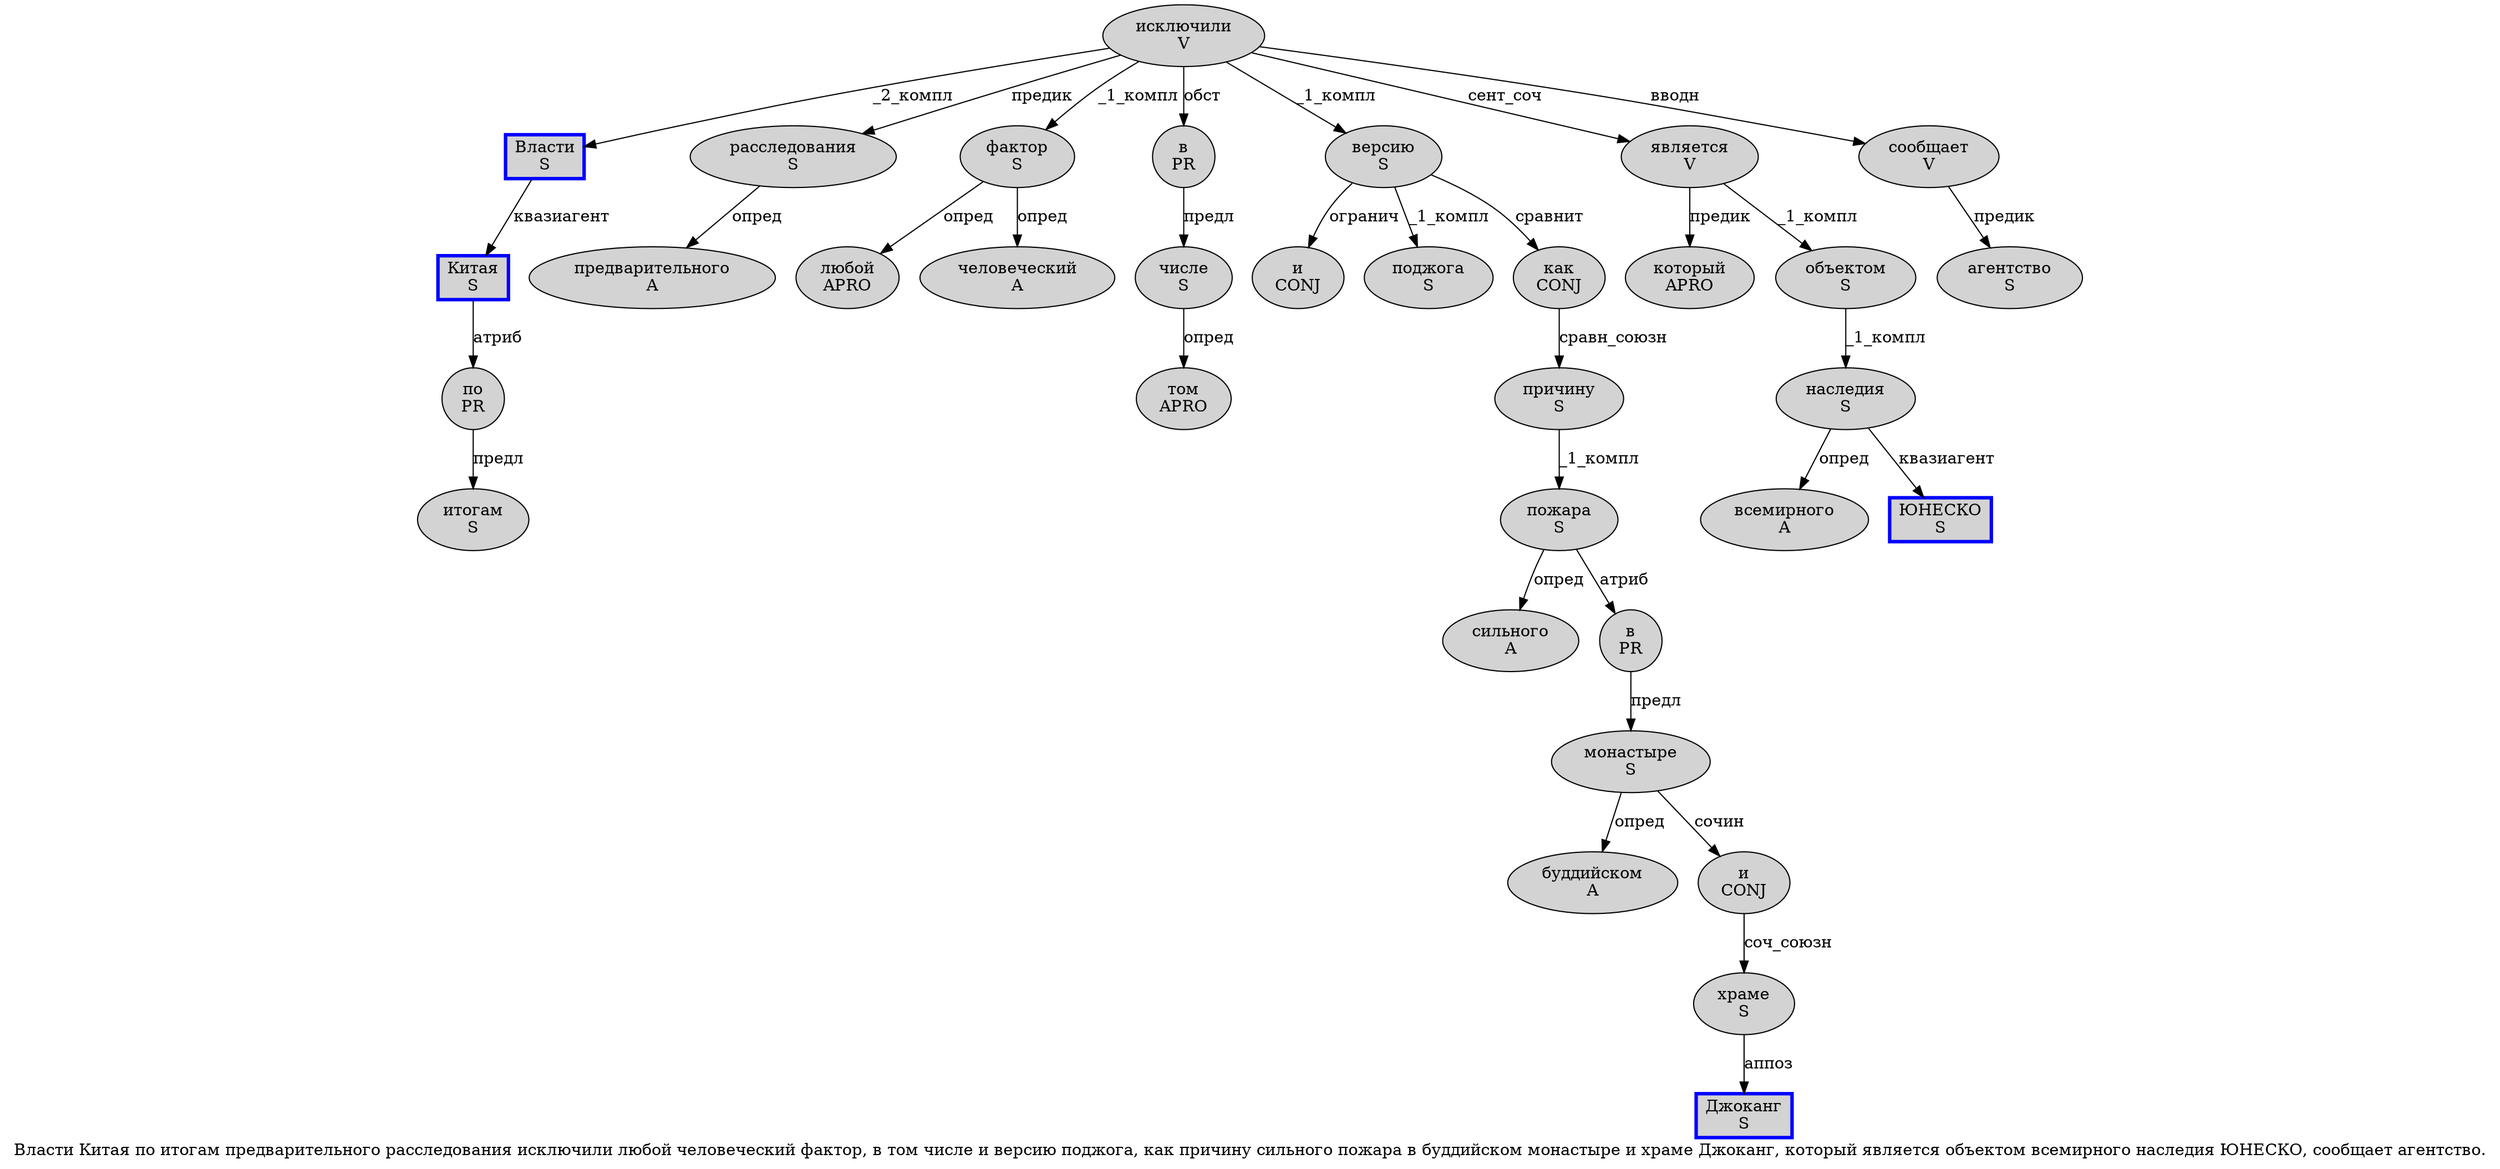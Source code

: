 digraph SENTENCE_1267 {
	graph [label="Власти Китая по итогам предварительного расследования исключили любой человеческий фактор, в том числе и версию поджога, как причину сильного пожара в буддийском монастыре и храме Джоканг, который является объектом всемирного наследия ЮНЕСКО, сообщает агентство."]
	node [style=filled]
		0 [label="Власти
S" color=blue fillcolor=lightgray penwidth=3 shape=box]
		1 [label="Китая
S" color=blue fillcolor=lightgray penwidth=3 shape=box]
		2 [label="по
PR" color="" fillcolor=lightgray penwidth=1 shape=ellipse]
		3 [label="итогам
S" color="" fillcolor=lightgray penwidth=1 shape=ellipse]
		4 [label="предварительного
A" color="" fillcolor=lightgray penwidth=1 shape=ellipse]
		5 [label="расследования
S" color="" fillcolor=lightgray penwidth=1 shape=ellipse]
		6 [label="исключили
V" color="" fillcolor=lightgray penwidth=1 shape=ellipse]
		7 [label="любой
APRO" color="" fillcolor=lightgray penwidth=1 shape=ellipse]
		8 [label="человеческий
A" color="" fillcolor=lightgray penwidth=1 shape=ellipse]
		9 [label="фактор
S" color="" fillcolor=lightgray penwidth=1 shape=ellipse]
		11 [label="в
PR" color="" fillcolor=lightgray penwidth=1 shape=ellipse]
		12 [label="том
APRO" color="" fillcolor=lightgray penwidth=1 shape=ellipse]
		13 [label="числе
S" color="" fillcolor=lightgray penwidth=1 shape=ellipse]
		14 [label="и
CONJ" color="" fillcolor=lightgray penwidth=1 shape=ellipse]
		15 [label="версию
S" color="" fillcolor=lightgray penwidth=1 shape=ellipse]
		16 [label="поджога
S" color="" fillcolor=lightgray penwidth=1 shape=ellipse]
		18 [label="как
CONJ" color="" fillcolor=lightgray penwidth=1 shape=ellipse]
		19 [label="причину
S" color="" fillcolor=lightgray penwidth=1 shape=ellipse]
		20 [label="сильного
A" color="" fillcolor=lightgray penwidth=1 shape=ellipse]
		21 [label="пожара
S" color="" fillcolor=lightgray penwidth=1 shape=ellipse]
		22 [label="в
PR" color="" fillcolor=lightgray penwidth=1 shape=ellipse]
		23 [label="буддийском
A" color="" fillcolor=lightgray penwidth=1 shape=ellipse]
		24 [label="монастыре
S" color="" fillcolor=lightgray penwidth=1 shape=ellipse]
		25 [label="и
CONJ" color="" fillcolor=lightgray penwidth=1 shape=ellipse]
		26 [label="храме
S" color="" fillcolor=lightgray penwidth=1 shape=ellipse]
		27 [label="Джоканг
S" color=blue fillcolor=lightgray penwidth=3 shape=box]
		29 [label="который
APRO" color="" fillcolor=lightgray penwidth=1 shape=ellipse]
		30 [label="является
V" color="" fillcolor=lightgray penwidth=1 shape=ellipse]
		31 [label="объектом
S" color="" fillcolor=lightgray penwidth=1 shape=ellipse]
		32 [label="всемирного
A" color="" fillcolor=lightgray penwidth=1 shape=ellipse]
		33 [label="наследия
S" color="" fillcolor=lightgray penwidth=1 shape=ellipse]
		34 [label="ЮНЕСКО
S" color=blue fillcolor=lightgray penwidth=3 shape=box]
		36 [label="сообщает
V" color="" fillcolor=lightgray penwidth=1 shape=ellipse]
		37 [label="агентство
S" color="" fillcolor=lightgray penwidth=1 shape=ellipse]
			19 -> 21 [label="_1_компл"]
			11 -> 13 [label="предл"]
			2 -> 3 [label="предл"]
			36 -> 37 [label="предик"]
			25 -> 26 [label="соч_союзн"]
			26 -> 27 [label="аппоз"]
			30 -> 29 [label="предик"]
			30 -> 31 [label="_1_компл"]
			13 -> 12 [label="опред"]
			6 -> 0 [label="_2_компл"]
			6 -> 5 [label="предик"]
			6 -> 9 [label="_1_компл"]
			6 -> 11 [label="обст"]
			6 -> 15 [label="_1_компл"]
			6 -> 30 [label="сент_соч"]
			6 -> 36 [label="вводн"]
			15 -> 14 [label="огранич"]
			15 -> 16 [label="_1_компл"]
			15 -> 18 [label="сравнит"]
			21 -> 20 [label="опред"]
			21 -> 22 [label="атриб"]
			33 -> 32 [label="опред"]
			33 -> 34 [label="квазиагент"]
			5 -> 4 [label="опред"]
			0 -> 1 [label="квазиагент"]
			18 -> 19 [label="сравн_союзн"]
			31 -> 33 [label="_1_компл"]
			22 -> 24 [label="предл"]
			9 -> 7 [label="опред"]
			9 -> 8 [label="опред"]
			24 -> 23 [label="опред"]
			24 -> 25 [label="сочин"]
			1 -> 2 [label="атриб"]
}